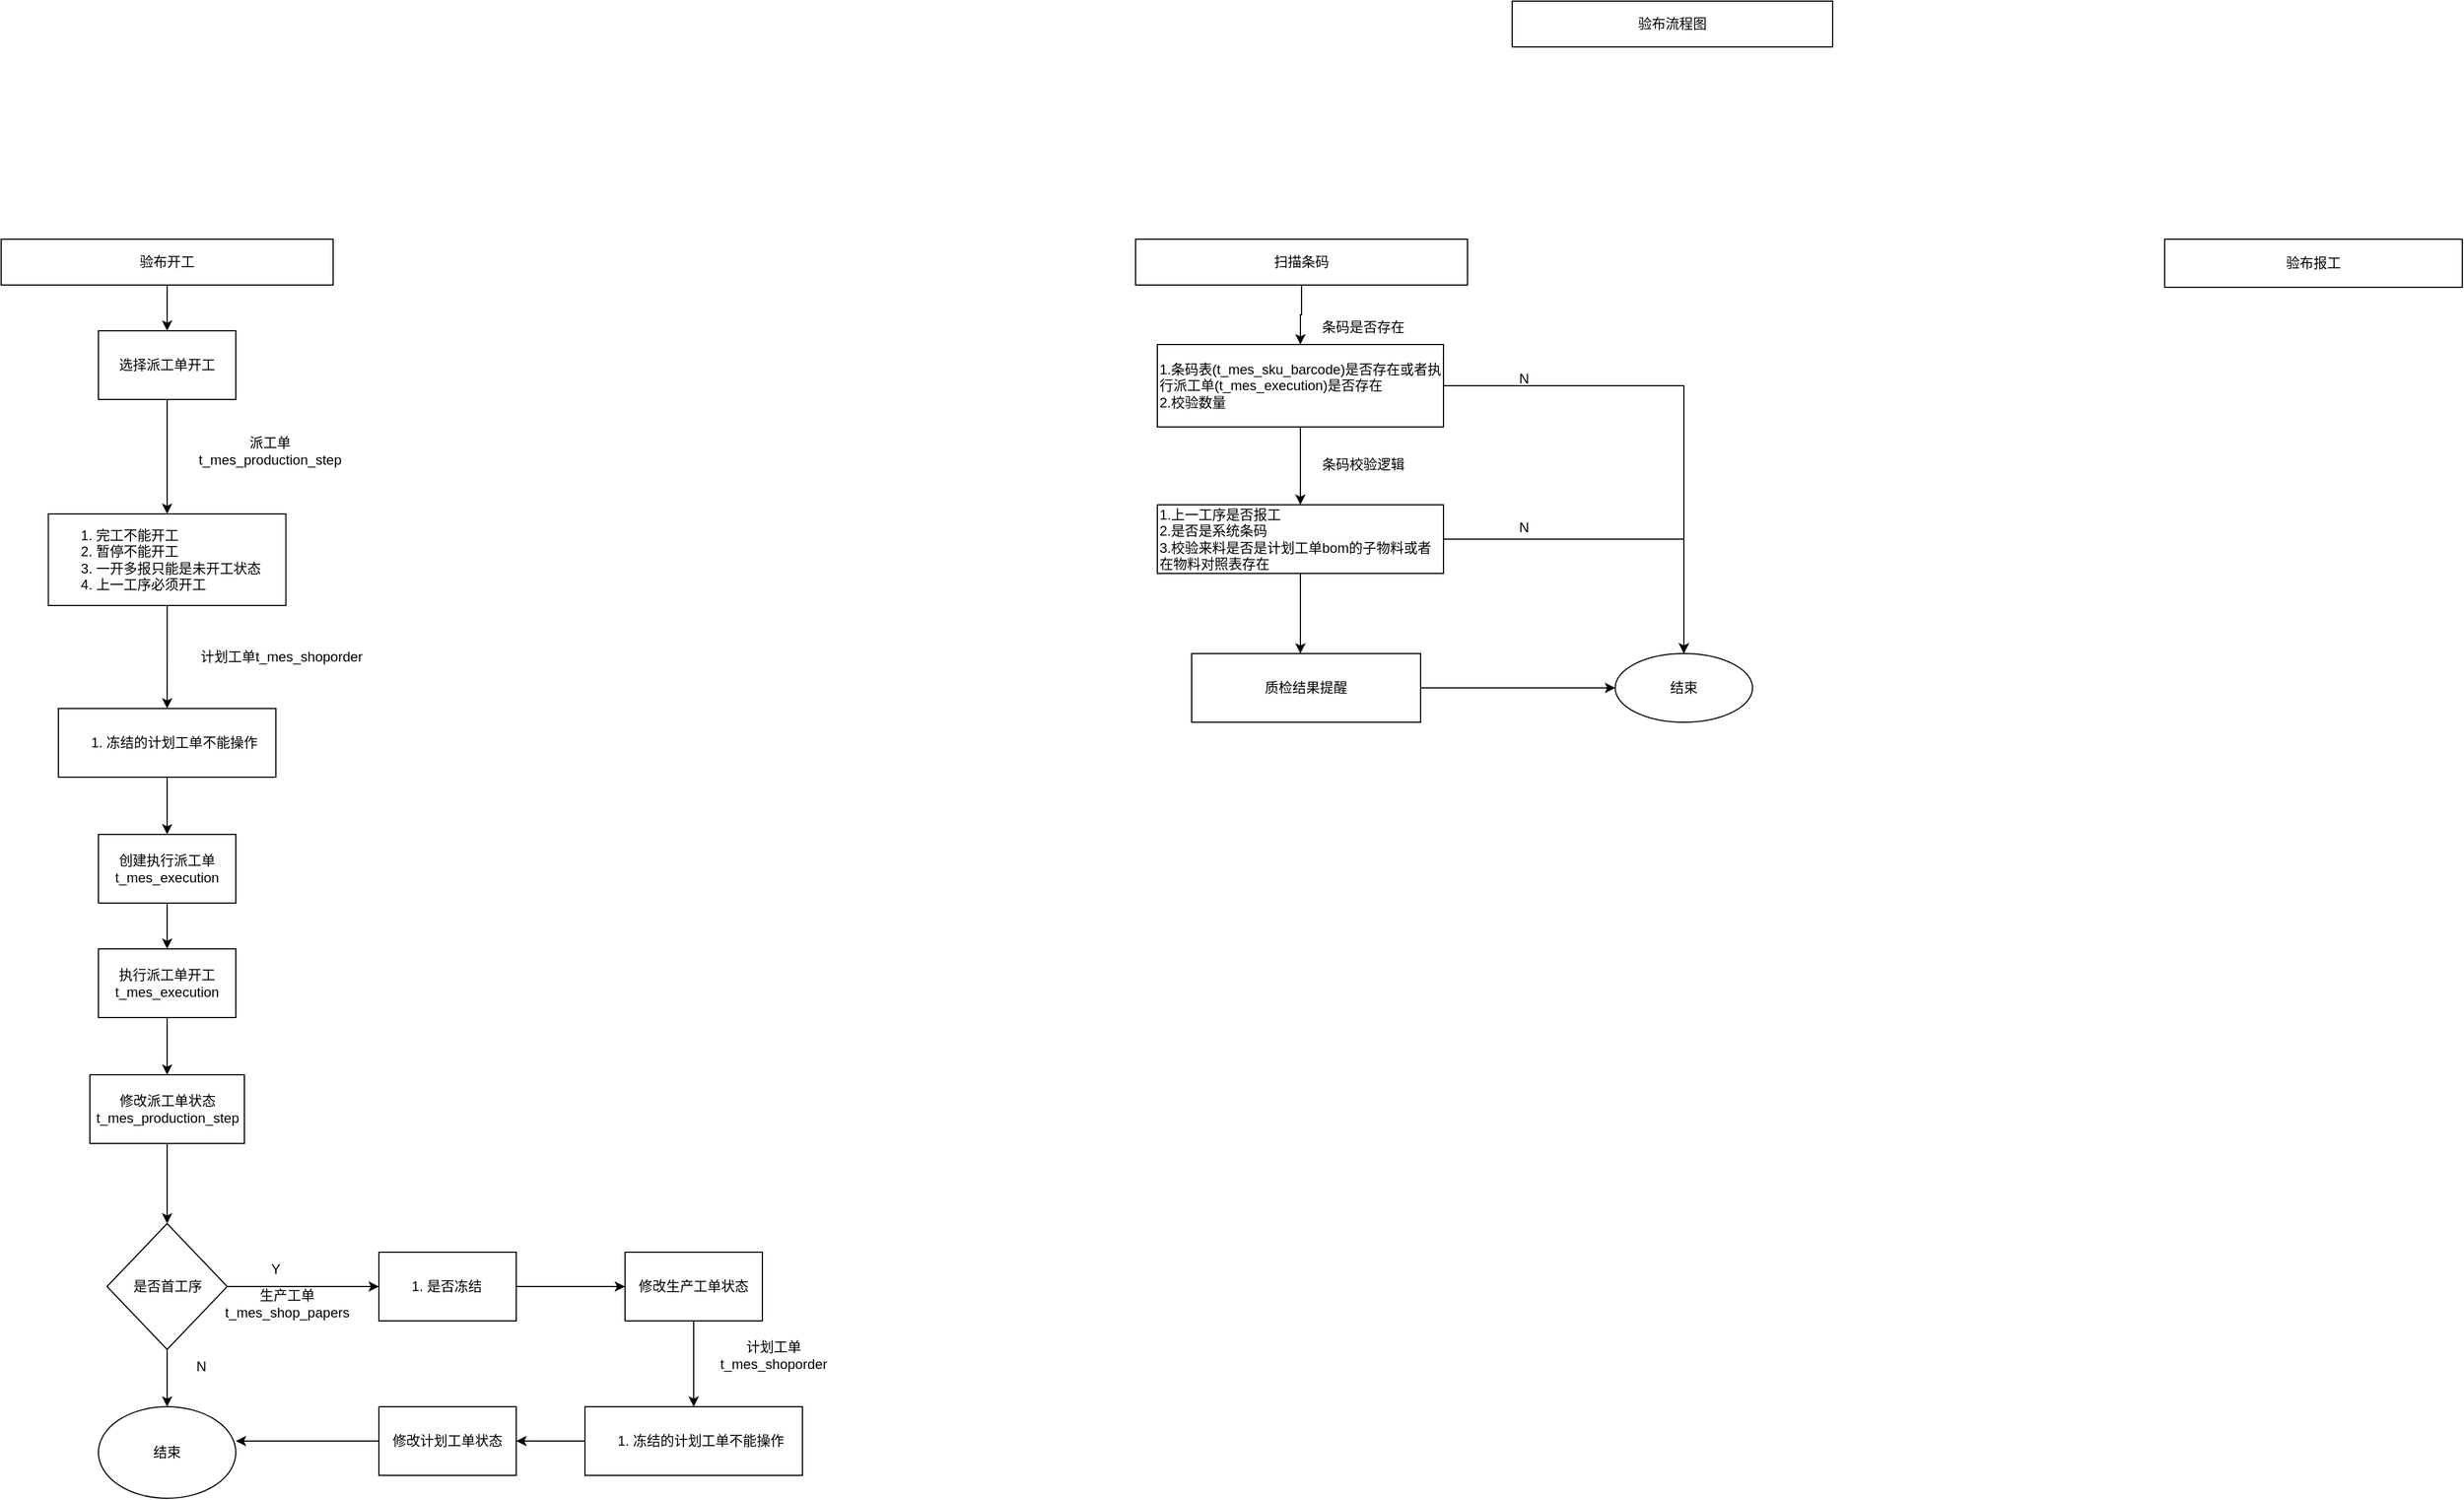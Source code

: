 <mxfile version="17.1.2" type="github">
  <diagram id="GNN4CYFJk6d6bBhjBL5f" name="Page-1">
    <mxGraphModel dx="1221" dy="644" grid="1" gridSize="10" guides="1" tooltips="1" connect="1" arrows="1" fold="1" page="1" pageScale="1" pageWidth="3300" pageHeight="2339" math="0" shadow="0">
      <root>
        <mxCell id="0" />
        <mxCell id="1" parent="0" />
        <mxCell id="pT1w7B5th7WXJVg8m5GB-1" value="验布流程图" style="rounded=0;whiteSpace=wrap;html=1;" parent="1" vertex="1">
          <mxGeometry x="1510" y="20" width="280" height="40" as="geometry" />
        </mxCell>
        <mxCell id="kFctgK_35YU_g48_bW6F-10" style="edgeStyle=orthogonalEdgeStyle;rounded=0;orthogonalLoop=1;jettySize=auto;html=1;" parent="1" source="kFctgK_35YU_g48_bW6F-8" target="kFctgK_35YU_g48_bW6F-9" edge="1">
          <mxGeometry relative="1" as="geometry" />
        </mxCell>
        <mxCell id="kFctgK_35YU_g48_bW6F-8" value="验布开工" style="rounded=0;whiteSpace=wrap;html=1;" parent="1" vertex="1">
          <mxGeometry x="190" y="228" width="290" height="40" as="geometry" />
        </mxCell>
        <mxCell id="kFctgK_35YU_g48_bW6F-26" style="edgeStyle=orthogonalEdgeStyle;rounded=0;orthogonalLoop=1;jettySize=auto;html=1;entryX=0.5;entryY=0;entryDx=0;entryDy=0;fontSize=12;" parent="1" source="kFctgK_35YU_g48_bW6F-9" target="kFctgK_35YU_g48_bW6F-11" edge="1">
          <mxGeometry relative="1" as="geometry" />
        </mxCell>
        <mxCell id="kFctgK_35YU_g48_bW6F-9" value="选择派工单开工" style="rounded=0;whiteSpace=wrap;html=1;" parent="1" vertex="1">
          <mxGeometry x="275" y="308" width="120" height="60" as="geometry" />
        </mxCell>
        <mxCell id="kFctgK_35YU_g48_bW6F-38" style="edgeStyle=orthogonalEdgeStyle;rounded=0;orthogonalLoop=1;jettySize=auto;html=1;entryX=0.5;entryY=0;entryDx=0;entryDy=0;fontSize=12;" parent="1" source="kFctgK_35YU_g48_bW6F-11" target="kFctgK_35YU_g48_bW6F-30" edge="1">
          <mxGeometry relative="1" as="geometry" />
        </mxCell>
        <mxCell id="kFctgK_35YU_g48_bW6F-11" value="&lt;ol&gt;&lt;li&gt;完工不能开工&lt;/li&gt;&lt;li&gt;暂停不能开工&lt;/li&gt;&lt;li&gt;一开多报只能是未开工状态&lt;/li&gt;&lt;li&gt;上一工序必须开工&lt;/li&gt;&lt;/ol&gt;" style="whiteSpace=wrap;html=1;rounded=0;align=left;" parent="1" vertex="1">
          <mxGeometry x="231.25" y="468" width="207.5" height="80" as="geometry" />
        </mxCell>
        <mxCell id="kFctgK_35YU_g48_bW6F-27" value="派工单t_mes_production_step" style="text;html=1;strokeColor=none;fillColor=none;align=center;verticalAlign=middle;whiteSpace=wrap;rounded=0;fontSize=12;" parent="1" vertex="1">
          <mxGeometry x="350" y="398" width="150" height="30" as="geometry" />
        </mxCell>
        <mxCell id="kFctgK_35YU_g48_bW6F-51" style="edgeStyle=orthogonalEdgeStyle;rounded=0;orthogonalLoop=1;jettySize=auto;html=1;entryX=0.5;entryY=0;entryDx=0;entryDy=0;fontSize=12;" parent="1" source="kFctgK_35YU_g48_bW6F-30" target="kFctgK_35YU_g48_bW6F-48" edge="1">
          <mxGeometry relative="1" as="geometry" />
        </mxCell>
        <mxCell id="kFctgK_35YU_g48_bW6F-30" value="&lt;ol&gt;&lt;li&gt;冻结的计划工单不能操作&lt;/li&gt;&lt;/ol&gt;" style="rounded=0;whiteSpace=wrap;html=1;fontSize=12;align=left;" parent="1" vertex="1">
          <mxGeometry x="240" y="638" width="190" height="60" as="geometry" />
        </mxCell>
        <mxCell id="kFctgK_35YU_g48_bW6F-31" value="计划工单t_mes_shoporder" style="text;html=1;strokeColor=none;fillColor=none;align=center;verticalAlign=middle;whiteSpace=wrap;rounded=0;fontSize=12;" parent="1" vertex="1">
          <mxGeometry x="350" y="578" width="170" height="30" as="geometry" />
        </mxCell>
        <mxCell id="kFctgK_35YU_g48_bW6F-42" style="edgeStyle=orthogonalEdgeStyle;rounded=0;orthogonalLoop=1;jettySize=auto;html=1;entryX=0.5;entryY=0;entryDx=0;entryDy=0;fontSize=12;" parent="1" source="kFctgK_35YU_g48_bW6F-40" edge="1">
          <mxGeometry relative="1" as="geometry">
            <mxPoint x="335" y="1248" as="targetPoint" />
          </mxGeometry>
        </mxCell>
        <mxCell id="kFctgK_35YU_g48_bW6F-46" value="" style="edgeStyle=orthogonalEdgeStyle;rounded=0;orthogonalLoop=1;jettySize=auto;html=1;fontSize=12;" parent="1" source="kFctgK_35YU_g48_bW6F-40" target="kFctgK_35YU_g48_bW6F-45" edge="1">
          <mxGeometry relative="1" as="geometry" />
        </mxCell>
        <mxCell id="kFctgK_35YU_g48_bW6F-40" value="是否首工序" style="rhombus;whiteSpace=wrap;html=1;fontSize=12;" parent="1" vertex="1">
          <mxGeometry x="282.5" y="1088" width="105" height="110" as="geometry" />
        </mxCell>
        <mxCell id="kFctgK_35YU_g48_bW6F-43" value="N" style="text;html=1;strokeColor=none;fillColor=none;align=center;verticalAlign=middle;whiteSpace=wrap;rounded=0;fontSize=12;" parent="1" vertex="1">
          <mxGeometry x="335" y="1198" width="60" height="30" as="geometry" />
        </mxCell>
        <mxCell id="kFctgK_35YU_g48_bW6F-68" value="" style="edgeStyle=orthogonalEdgeStyle;rounded=0;orthogonalLoop=1;jettySize=auto;html=1;fontSize=12;" parent="1" source="kFctgK_35YU_g48_bW6F-45" target="kFctgK_35YU_g48_bW6F-67" edge="1">
          <mxGeometry relative="1" as="geometry" />
        </mxCell>
        <mxCell id="kFctgK_35YU_g48_bW6F-45" value="&lt;ol&gt;&lt;li&gt;是否冻结&lt;/li&gt;&lt;/ol&gt;" style="whiteSpace=wrap;html=1;align=left;" parent="1" vertex="1">
          <mxGeometry x="520" y="1113" width="120" height="60" as="geometry" />
        </mxCell>
        <mxCell id="kFctgK_35YU_g48_bW6F-52" style="edgeStyle=orthogonalEdgeStyle;rounded=0;orthogonalLoop=1;jettySize=auto;html=1;entryX=0.5;entryY=0;entryDx=0;entryDy=0;fontSize=12;" parent="1" source="kFctgK_35YU_g48_bW6F-48" target="kFctgK_35YU_g48_bW6F-49" edge="1">
          <mxGeometry relative="1" as="geometry" />
        </mxCell>
        <mxCell id="kFctgK_35YU_g48_bW6F-48" value="创建执行派工单t_mes_execution" style="rounded=0;whiteSpace=wrap;html=1;fontSize=12;" parent="1" vertex="1">
          <mxGeometry x="275" y="748" width="120" height="60" as="geometry" />
        </mxCell>
        <mxCell id="kFctgK_35YU_g48_bW6F-53" style="edgeStyle=orthogonalEdgeStyle;rounded=0;orthogonalLoop=1;jettySize=auto;html=1;entryX=0.5;entryY=0;entryDx=0;entryDy=0;fontSize=12;" parent="1" source="kFctgK_35YU_g48_bW6F-49" target="kFctgK_35YU_g48_bW6F-50" edge="1">
          <mxGeometry relative="1" as="geometry" />
        </mxCell>
        <mxCell id="kFctgK_35YU_g48_bW6F-49" value="执行派工单开工t_mes_execution" style="rounded=0;whiteSpace=wrap;html=1;fontSize=12;" parent="1" vertex="1">
          <mxGeometry x="275" y="848" width="120" height="60" as="geometry" />
        </mxCell>
        <mxCell id="kFctgK_35YU_g48_bW6F-54" style="edgeStyle=orthogonalEdgeStyle;rounded=0;orthogonalLoop=1;jettySize=auto;html=1;entryX=0.5;entryY=0;entryDx=0;entryDy=0;fontSize=12;" parent="1" source="kFctgK_35YU_g48_bW6F-50" target="kFctgK_35YU_g48_bW6F-40" edge="1">
          <mxGeometry relative="1" as="geometry" />
        </mxCell>
        <mxCell id="kFctgK_35YU_g48_bW6F-50" value="修改派工单状态t_mes_production_step" style="rounded=0;whiteSpace=wrap;html=1;fontSize=12;" parent="1" vertex="1">
          <mxGeometry x="267.5" y="958" width="135" height="60" as="geometry" />
        </mxCell>
        <mxCell id="kFctgK_35YU_g48_bW6F-55" value="Y" style="text;html=1;strokeColor=none;fillColor=none;align=center;verticalAlign=middle;whiteSpace=wrap;rounded=0;fontSize=12;" parent="1" vertex="1">
          <mxGeometry x="400" y="1113" width="60" height="30" as="geometry" />
        </mxCell>
        <mxCell id="kFctgK_35YU_g48_bW6F-57" value="生产工单t_mes_shop_papers" style="text;html=1;strokeColor=none;fillColor=none;align=center;verticalAlign=middle;whiteSpace=wrap;rounded=0;fontSize=12;" parent="1" vertex="1">
          <mxGeometry x="410" y="1143" width="60" height="30" as="geometry" />
        </mxCell>
        <mxCell id="kFctgK_35YU_g48_bW6F-61" value="计划工单t_mes_shoporder" style="text;html=1;strokeColor=none;fillColor=none;align=center;verticalAlign=middle;whiteSpace=wrap;rounded=0;fontSize=12;" parent="1" vertex="1">
          <mxGeometry x="800" y="1188" width="130" height="30" as="geometry" />
        </mxCell>
        <mxCell id="kFctgK_35YU_g48_bW6F-71" value="" style="edgeStyle=orthogonalEdgeStyle;rounded=0;orthogonalLoop=1;jettySize=auto;html=1;fontSize=12;" parent="1" source="kFctgK_35YU_g48_bW6F-62" target="kFctgK_35YU_g48_bW6F-70" edge="1">
          <mxGeometry relative="1" as="geometry" />
        </mxCell>
        <mxCell id="kFctgK_35YU_g48_bW6F-62" value="&lt;ol&gt;&lt;li&gt;冻结的计划工单不能操作&lt;/li&gt;&lt;/ol&gt;" style="rounded=0;whiteSpace=wrap;html=1;fontSize=12;align=left;" parent="1" vertex="1">
          <mxGeometry x="700" y="1248" width="190" height="60" as="geometry" />
        </mxCell>
        <mxCell id="kFctgK_35YU_g48_bW6F-69" style="edgeStyle=orthogonalEdgeStyle;rounded=0;orthogonalLoop=1;jettySize=auto;html=1;fontSize=12;" parent="1" source="kFctgK_35YU_g48_bW6F-67" target="kFctgK_35YU_g48_bW6F-62" edge="1">
          <mxGeometry relative="1" as="geometry" />
        </mxCell>
        <mxCell id="kFctgK_35YU_g48_bW6F-67" value="修改生产工单状态" style="whiteSpace=wrap;html=1;align=center;" parent="1" vertex="1">
          <mxGeometry x="735" y="1113" width="120" height="60" as="geometry" />
        </mxCell>
        <mxCell id="kFctgK_35YU_g48_bW6F-72" value="" style="edgeStyle=orthogonalEdgeStyle;rounded=0;orthogonalLoop=1;jettySize=auto;html=1;fontSize=12;" parent="1" source="kFctgK_35YU_g48_bW6F-70" edge="1">
          <mxGeometry relative="1" as="geometry">
            <mxPoint x="395" y="1278" as="targetPoint" />
          </mxGeometry>
        </mxCell>
        <mxCell id="kFctgK_35YU_g48_bW6F-70" value="&lt;span style=&quot;&quot;&gt;修改计划工单状态&lt;/span&gt;" style="whiteSpace=wrap;html=1;align=center;rounded=0;" parent="1" vertex="1">
          <mxGeometry x="520" y="1248" width="120" height="60" as="geometry" />
        </mxCell>
        <mxCell id="kFctgK_35YU_g48_bW6F-77" value="" style="edgeStyle=orthogonalEdgeStyle;rounded=0;orthogonalLoop=1;jettySize=auto;html=1;fontSize=12;" parent="1" source="kFctgK_35YU_g48_bW6F-75" target="kFctgK_35YU_g48_bW6F-76" edge="1">
          <mxGeometry relative="1" as="geometry" />
        </mxCell>
        <mxCell id="kFctgK_35YU_g48_bW6F-75" value="扫描条码" style="rounded=0;whiteSpace=wrap;html=1;" parent="1" vertex="1">
          <mxGeometry x="1181" y="228" width="290" height="40" as="geometry" />
        </mxCell>
        <mxCell id="wgyJGO9GoF8b9pTpWTGy-1" style="edgeStyle=orthogonalEdgeStyle;rounded=0;orthogonalLoop=1;jettySize=auto;html=1;" edge="1" parent="1" source="kFctgK_35YU_g48_bW6F-76">
          <mxGeometry relative="1" as="geometry">
            <mxPoint x="1325" y="460" as="targetPoint" />
          </mxGeometry>
        </mxCell>
        <mxCell id="wgyJGO9GoF8b9pTpWTGy-12" style="edgeStyle=orthogonalEdgeStyle;rounded=0;orthogonalLoop=1;jettySize=auto;html=1;entryX=0.5;entryY=0;entryDx=0;entryDy=0;" edge="1" parent="1" source="kFctgK_35YU_g48_bW6F-76" target="wgyJGO9GoF8b9pTpWTGy-6">
          <mxGeometry relative="1" as="geometry" />
        </mxCell>
        <mxCell id="kFctgK_35YU_g48_bW6F-76" value="1.条码表(t_mes_sku_barcode)是否存在或者执行派工单(t_mes_execution)是否存在&lt;br&gt;2.校验数量" style="whiteSpace=wrap;html=1;rounded=0;align=left;" parent="1" vertex="1">
          <mxGeometry x="1200" y="320" width="250" height="72" as="geometry" />
        </mxCell>
        <mxCell id="kFctgK_35YU_g48_bW6F-79" value="条码是否存在" style="text;html=1;strokeColor=none;fillColor=none;align=center;verticalAlign=middle;whiteSpace=wrap;rounded=0;fontSize=12;" parent="1" vertex="1">
          <mxGeometry x="1310" y="290" width="140" height="30" as="geometry" />
        </mxCell>
        <mxCell id="wgyJGO9GoF8b9pTpWTGy-4" style="edgeStyle=orthogonalEdgeStyle;rounded=0;orthogonalLoop=1;jettySize=auto;html=1;" edge="1" parent="1" source="wgyJGO9GoF8b9pTpWTGy-2">
          <mxGeometry relative="1" as="geometry">
            <mxPoint x="1325" y="590.0" as="targetPoint" />
          </mxGeometry>
        </mxCell>
        <mxCell id="wgyJGO9GoF8b9pTpWTGy-14" style="edgeStyle=orthogonalEdgeStyle;rounded=0;orthogonalLoop=1;jettySize=auto;html=1;" edge="1" parent="1" source="wgyJGO9GoF8b9pTpWTGy-2" target="wgyJGO9GoF8b9pTpWTGy-6">
          <mxGeometry relative="1" as="geometry" />
        </mxCell>
        <mxCell id="wgyJGO9GoF8b9pTpWTGy-2" value="1.上一工序是否报工&lt;br&gt;2.是否是系统条码&lt;br&gt;3.校验来料是否是计划工单bom的子物料或者在物料对照表存在" style="rounded=0;whiteSpace=wrap;html=1;align=left;" vertex="1" parent="1">
          <mxGeometry x="1200" y="460" width="250" height="60" as="geometry" />
        </mxCell>
        <mxCell id="wgyJGO9GoF8b9pTpWTGy-3" value="条码校验逻辑" style="text;html=1;strokeColor=none;fillColor=none;align=center;verticalAlign=middle;whiteSpace=wrap;rounded=0;fontSize=12;" vertex="1" parent="1">
          <mxGeometry x="1310" y="410" width="140" height="30" as="geometry" />
        </mxCell>
        <mxCell id="wgyJGO9GoF8b9pTpWTGy-7" value="" style="edgeStyle=orthogonalEdgeStyle;rounded=0;orthogonalLoop=1;jettySize=auto;html=1;" edge="1" parent="1" source="wgyJGO9GoF8b9pTpWTGy-5" target="wgyJGO9GoF8b9pTpWTGy-6">
          <mxGeometry relative="1" as="geometry" />
        </mxCell>
        <mxCell id="wgyJGO9GoF8b9pTpWTGy-5" value="质检结果提醒" style="rounded=0;whiteSpace=wrap;html=1;" vertex="1" parent="1">
          <mxGeometry x="1230" y="590" width="200" height="60" as="geometry" />
        </mxCell>
        <mxCell id="wgyJGO9GoF8b9pTpWTGy-6" value="结束" style="ellipse;whiteSpace=wrap;html=1;rounded=0;" vertex="1" parent="1">
          <mxGeometry x="1600" y="590" width="120" height="60" as="geometry" />
        </mxCell>
        <mxCell id="wgyJGO9GoF8b9pTpWTGy-8" value="结束" style="ellipse;whiteSpace=wrap;html=1;" vertex="1" parent="1">
          <mxGeometry x="275" y="1248" width="120" height="80" as="geometry" />
        </mxCell>
        <mxCell id="wgyJGO9GoF8b9pTpWTGy-9" value="验布报工" style="rounded=0;whiteSpace=wrap;html=1;" vertex="1" parent="1">
          <mxGeometry x="2080" y="228" width="260" height="42" as="geometry" />
        </mxCell>
        <mxCell id="wgyJGO9GoF8b9pTpWTGy-13" value="N" style="text;html=1;align=center;verticalAlign=middle;resizable=0;points=[];autosize=1;strokeColor=none;fillColor=none;" vertex="1" parent="1">
          <mxGeometry x="1510" y="340" width="20" height="20" as="geometry" />
        </mxCell>
        <mxCell id="wgyJGO9GoF8b9pTpWTGy-15" value="N" style="text;html=1;align=center;verticalAlign=middle;resizable=0;points=[];autosize=1;strokeColor=none;fillColor=none;" vertex="1" parent="1">
          <mxGeometry x="1510" y="470" width="20" height="20" as="geometry" />
        </mxCell>
      </root>
    </mxGraphModel>
  </diagram>
</mxfile>
